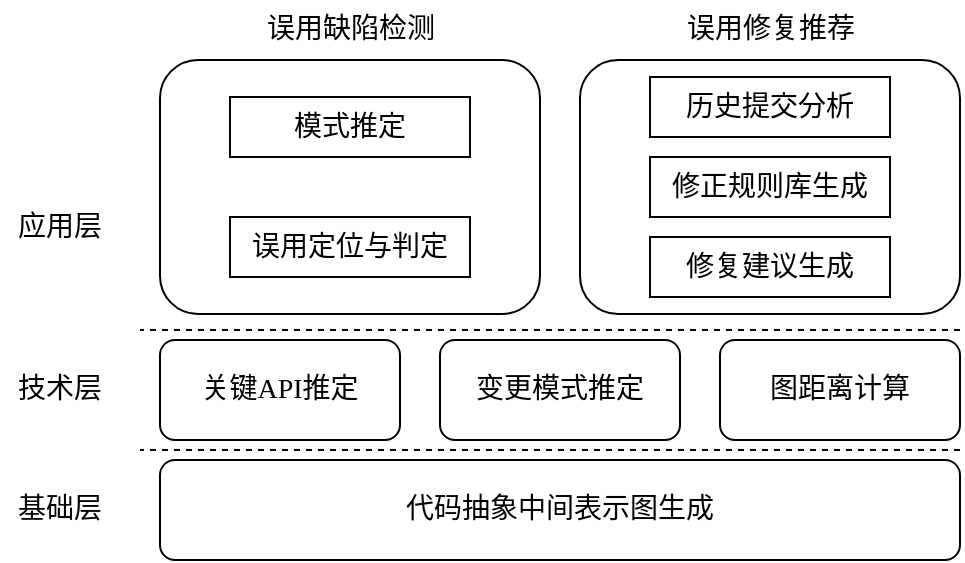 <mxfile version="24.3.1" type="github">
  <diagram name="第 1 页" id="8a-9v8xuM8Dy89i8Rbkq">
    <mxGraphModel dx="707" dy="449" grid="1" gridSize="10" guides="1" tooltips="1" connect="1" arrows="1" fold="1" page="1" pageScale="1" pageWidth="827" pageHeight="1169" math="0" shadow="0">
      <root>
        <mxCell id="0" />
        <mxCell id="1" parent="0" />
        <mxCell id="JvsKqhQAbY9GM_NtxrO8-1" value="" style="rounded=1;whiteSpace=wrap;html=1;fontFamily=宋体-简;fontSize=14;" vertex="1" parent="1">
          <mxGeometry x="350" y="290" width="190" height="127" as="geometry" />
        </mxCell>
        <mxCell id="Y7iztjV5FLh4-UJOSg3i-15" value="" style="rounded=1;whiteSpace=wrap;html=1;fontFamily=宋体-简;fontSize=14;" parent="1" vertex="1">
          <mxGeometry x="140" y="290" width="190" height="127" as="geometry" />
        </mxCell>
        <mxCell id="Y7iztjV5FLh4-UJOSg3i-8" value="历史提交分析" style="rounded=0;whiteSpace=wrap;html=1;fontFamily=宋体-简;fontSize=14;" parent="1" vertex="1">
          <mxGeometry x="385" y="298.5" width="120" height="30" as="geometry" />
        </mxCell>
        <mxCell id="Y7iztjV5FLh4-UJOSg3i-11" value="修复建议生成" style="rounded=0;whiteSpace=wrap;html=1;fontFamily=宋体-简;fontSize=14;" parent="1" vertex="1">
          <mxGeometry x="385" y="378.5" width="120" height="30" as="geometry" />
        </mxCell>
        <mxCell id="Y7iztjV5FLh4-UJOSg3i-14" value="误用定位与判定" style="rounded=0;whiteSpace=wrap;html=1;fontFamily=宋体-简;fontSize=14;" parent="1" vertex="1">
          <mxGeometry x="175" y="368.5" width="120" height="30" as="geometry" />
        </mxCell>
        <mxCell id="Y7iztjV5FLh4-UJOSg3i-18" value="误用缺陷检测" style="text;html=1;align=center;verticalAlign=middle;whiteSpace=wrap;rounded=0;fontFamily=宋体-简;fontSize=14;" parent="1" vertex="1">
          <mxGeometry x="182.5" y="260" width="105" height="30" as="geometry" />
        </mxCell>
        <mxCell id="Y7iztjV5FLh4-UJOSg3i-19" value="误用修复推荐" style="text;html=1;align=center;verticalAlign=middle;whiteSpace=wrap;rounded=0;fontFamily=宋体-简;fontSize=14;" parent="1" vertex="1">
          <mxGeometry x="397.5" y="260" width="95" height="30" as="geometry" />
        </mxCell>
        <mxCell id="IPG4iHUT1SF-epVdFXEr-2" value="代码抽象中间表示图生成" style="rounded=1;whiteSpace=wrap;html=1;fontFamily=宋体-简;fontSize=14;" parent="1" vertex="1">
          <mxGeometry x="140" y="490" width="400" height="50" as="geometry" />
        </mxCell>
        <mxCell id="IPG4iHUT1SF-epVdFXEr-6" value="变更模式推定" style="rounded=1;whiteSpace=wrap;html=1;fontFamily=宋体-简;fontSize=14;" parent="1" vertex="1">
          <mxGeometry x="280" y="430" width="120" height="50" as="geometry" />
        </mxCell>
        <mxCell id="IPG4iHUT1SF-epVdFXEr-7" value="关键API推定" style="rounded=1;whiteSpace=wrap;html=1;fontFamily=宋体-简;fontSize=14;" parent="1" vertex="1">
          <mxGeometry x="140" y="430" width="120" height="50" as="geometry" />
        </mxCell>
        <mxCell id="IPG4iHUT1SF-epVdFXEr-8" value="图距离计算" style="rounded=1;whiteSpace=wrap;html=1;fontFamily=宋体-简;fontSize=14;" parent="1" vertex="1">
          <mxGeometry x="420" y="430" width="120" height="50" as="geometry" />
        </mxCell>
        <mxCell id="IPG4iHUT1SF-epVdFXEr-9" value="" style="endArrow=none;dashed=1;html=1;rounded=0;fontFamily=宋体-简;fontSize=14;" parent="1" edge="1">
          <mxGeometry width="50" height="50" relative="1" as="geometry">
            <mxPoint x="540" y="425" as="sourcePoint" />
            <mxPoint x="130" y="425" as="targetPoint" />
          </mxGeometry>
        </mxCell>
        <mxCell id="IPG4iHUT1SF-epVdFXEr-10" value="" style="endArrow=none;dashed=1;html=1;rounded=0;fontFamily=宋体-简;" parent="1" edge="1">
          <mxGeometry width="50" height="50" relative="1" as="geometry">
            <mxPoint x="540" y="485" as="sourcePoint" />
            <mxPoint x="130" y="485" as="targetPoint" />
          </mxGeometry>
        </mxCell>
        <mxCell id="IPG4iHUT1SF-epVdFXEr-11" value="基础层" style="text;html=1;align=center;verticalAlign=middle;whiteSpace=wrap;rounded=0;fontFamily=宋体-简;fontSize=14;" parent="1" vertex="1">
          <mxGeometry x="60" y="500" width="60" height="30" as="geometry" />
        </mxCell>
        <mxCell id="IPG4iHUT1SF-epVdFXEr-12" value="技术层" style="text;html=1;align=center;verticalAlign=middle;whiteSpace=wrap;rounded=0;fontFamily=宋体-简;fontSize=14;" parent="1" vertex="1">
          <mxGeometry x="60" y="440" width="60" height="30" as="geometry" />
        </mxCell>
        <mxCell id="IPG4iHUT1SF-epVdFXEr-13" value="应用层" style="text;html=1;align=center;verticalAlign=middle;whiteSpace=wrap;rounded=0;fontFamily=宋体-简;fontSize=14;" parent="1" vertex="1">
          <mxGeometry x="60" y="358.5" width="60" height="30" as="geometry" />
        </mxCell>
        <mxCell id="OpnrRFy9IsakW-a11sn6-1" value="模式推定" style="rounded=0;whiteSpace=wrap;html=1;fontFamily=宋体-简;fontSize=14;" parent="1" vertex="1">
          <mxGeometry x="175" y="308.5" width="120" height="30" as="geometry" />
        </mxCell>
        <mxCell id="OpnrRFy9IsakW-a11sn6-2" value="修正规则库生成" style="rounded=0;whiteSpace=wrap;html=1;fontFamily=宋体-简;fontSize=14;" parent="1" vertex="1">
          <mxGeometry x="385" y="338.5" width="120" height="30" as="geometry" />
        </mxCell>
      </root>
    </mxGraphModel>
  </diagram>
</mxfile>
